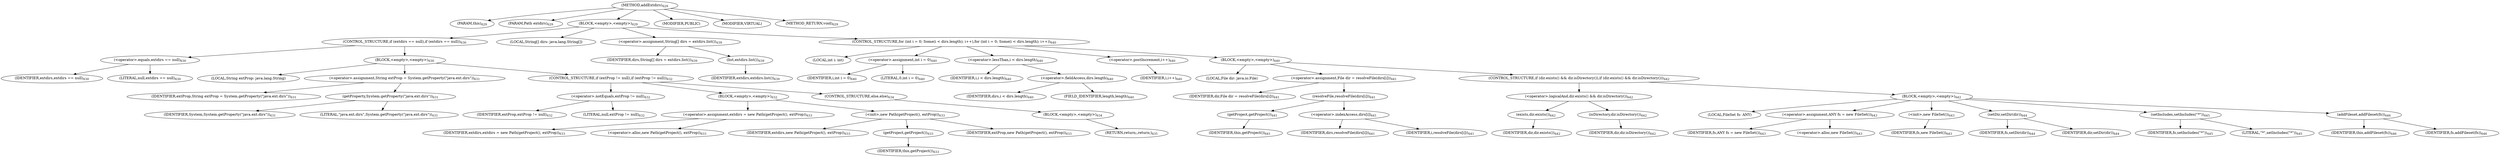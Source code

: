 digraph "addExtdirs" {  
"1511" [label = <(METHOD,addExtdirs)<SUB>629</SUB>> ]
"129" [label = <(PARAM,this)<SUB>629</SUB>> ]
"131" [label = <(PARAM,Path extdirs)<SUB>629</SUB>> ]
"1512" [label = <(BLOCK,&lt;empty&gt;,&lt;empty&gt;)<SUB>629</SUB>> ]
"1513" [label = <(CONTROL_STRUCTURE,if (extdirs == null),if (extdirs == null))<SUB>630</SUB>> ]
"1514" [label = <(&lt;operator&gt;.equals,extdirs == null)<SUB>630</SUB>> ]
"1515" [label = <(IDENTIFIER,extdirs,extdirs == null)<SUB>630</SUB>> ]
"1516" [label = <(LITERAL,null,extdirs == null)<SUB>630</SUB>> ]
"1517" [label = <(BLOCK,&lt;empty&gt;,&lt;empty&gt;)<SUB>630</SUB>> ]
"1518" [label = <(LOCAL,String extProp: java.lang.String)> ]
"1519" [label = <(&lt;operator&gt;.assignment,String extProp = System.getProperty(&quot;java.ext.dirs&quot;))<SUB>631</SUB>> ]
"1520" [label = <(IDENTIFIER,extProp,String extProp = System.getProperty(&quot;java.ext.dirs&quot;))<SUB>631</SUB>> ]
"1521" [label = <(getProperty,System.getProperty(&quot;java.ext.dirs&quot;))<SUB>631</SUB>> ]
"1522" [label = <(IDENTIFIER,System,System.getProperty(&quot;java.ext.dirs&quot;))<SUB>631</SUB>> ]
"1523" [label = <(LITERAL,&quot;java.ext.dirs&quot;,System.getProperty(&quot;java.ext.dirs&quot;))<SUB>631</SUB>> ]
"1524" [label = <(CONTROL_STRUCTURE,if (extProp != null),if (extProp != null))<SUB>632</SUB>> ]
"1525" [label = <(&lt;operator&gt;.notEquals,extProp != null)<SUB>632</SUB>> ]
"1526" [label = <(IDENTIFIER,extProp,extProp != null)<SUB>632</SUB>> ]
"1527" [label = <(LITERAL,null,extProp != null)<SUB>632</SUB>> ]
"1528" [label = <(BLOCK,&lt;empty&gt;,&lt;empty&gt;)<SUB>632</SUB>> ]
"1529" [label = <(&lt;operator&gt;.assignment,extdirs = new Path(getProject(), extProp))<SUB>633</SUB>> ]
"1530" [label = <(IDENTIFIER,extdirs,extdirs = new Path(getProject(), extProp))<SUB>633</SUB>> ]
"1531" [label = <(&lt;operator&gt;.alloc,new Path(getProject(), extProp))<SUB>633</SUB>> ]
"1532" [label = <(&lt;init&gt;,new Path(getProject(), extProp))<SUB>633</SUB>> ]
"130" [label = <(IDENTIFIER,extdirs,new Path(getProject(), extProp))<SUB>633</SUB>> ]
"1533" [label = <(getProject,getProject())<SUB>633</SUB>> ]
"128" [label = <(IDENTIFIER,this,getProject())<SUB>633</SUB>> ]
"1534" [label = <(IDENTIFIER,extProp,new Path(getProject(), extProp))<SUB>633</SUB>> ]
"1535" [label = <(CONTROL_STRUCTURE,else,else)<SUB>634</SUB>> ]
"1536" [label = <(BLOCK,&lt;empty&gt;,&lt;empty&gt;)<SUB>634</SUB>> ]
"1537" [label = <(RETURN,return;,return;)<SUB>635</SUB>> ]
"1538" [label = <(LOCAL,String[] dirs: java.lang.String[])> ]
"1539" [label = <(&lt;operator&gt;.assignment,String[] dirs = extdirs.list())<SUB>639</SUB>> ]
"1540" [label = <(IDENTIFIER,dirs,String[] dirs = extdirs.list())<SUB>639</SUB>> ]
"1541" [label = <(list,extdirs.list())<SUB>639</SUB>> ]
"1542" [label = <(IDENTIFIER,extdirs,extdirs.list())<SUB>639</SUB>> ]
"1543" [label = <(CONTROL_STRUCTURE,for (int i = 0; Some(i &lt; dirs.length); i++),for (int i = 0; Some(i &lt; dirs.length); i++))<SUB>640</SUB>> ]
"1544" [label = <(LOCAL,int i: int)> ]
"1545" [label = <(&lt;operator&gt;.assignment,int i = 0)<SUB>640</SUB>> ]
"1546" [label = <(IDENTIFIER,i,int i = 0)<SUB>640</SUB>> ]
"1547" [label = <(LITERAL,0,int i = 0)<SUB>640</SUB>> ]
"1548" [label = <(&lt;operator&gt;.lessThan,i &lt; dirs.length)<SUB>640</SUB>> ]
"1549" [label = <(IDENTIFIER,i,i &lt; dirs.length)<SUB>640</SUB>> ]
"1550" [label = <(&lt;operator&gt;.fieldAccess,dirs.length)<SUB>640</SUB>> ]
"1551" [label = <(IDENTIFIER,dirs,i &lt; dirs.length)<SUB>640</SUB>> ]
"1552" [label = <(FIELD_IDENTIFIER,length,length)<SUB>640</SUB>> ]
"1553" [label = <(&lt;operator&gt;.postIncrement,i++)<SUB>640</SUB>> ]
"1554" [label = <(IDENTIFIER,i,i++)<SUB>640</SUB>> ]
"1555" [label = <(BLOCK,&lt;empty&gt;,&lt;empty&gt;)<SUB>640</SUB>> ]
"1556" [label = <(LOCAL,File dir: java.io.File)> ]
"1557" [label = <(&lt;operator&gt;.assignment,File dir = resolveFile(dirs[i]))<SUB>641</SUB>> ]
"1558" [label = <(IDENTIFIER,dir,File dir = resolveFile(dirs[i]))<SUB>641</SUB>> ]
"1559" [label = <(resolveFile,resolveFile(dirs[i]))<SUB>641</SUB>> ]
"1560" [label = <(getProject,getProject())<SUB>641</SUB>> ]
"132" [label = <(IDENTIFIER,this,getProject())<SUB>641</SUB>> ]
"1561" [label = <(&lt;operator&gt;.indexAccess,dirs[i])<SUB>641</SUB>> ]
"1562" [label = <(IDENTIFIER,dirs,resolveFile(dirs[i]))<SUB>641</SUB>> ]
"1563" [label = <(IDENTIFIER,i,resolveFile(dirs[i]))<SUB>641</SUB>> ]
"1564" [label = <(CONTROL_STRUCTURE,if (dir.exists() &amp;&amp; dir.isDirectory()),if (dir.exists() &amp;&amp; dir.isDirectory()))<SUB>642</SUB>> ]
"1565" [label = <(&lt;operator&gt;.logicalAnd,dir.exists() &amp;&amp; dir.isDirectory())<SUB>642</SUB>> ]
"1566" [label = <(exists,dir.exists())<SUB>642</SUB>> ]
"1567" [label = <(IDENTIFIER,dir,dir.exists())<SUB>642</SUB>> ]
"1568" [label = <(isDirectory,dir.isDirectory())<SUB>642</SUB>> ]
"1569" [label = <(IDENTIFIER,dir,dir.isDirectory())<SUB>642</SUB>> ]
"1570" [label = <(BLOCK,&lt;empty&gt;,&lt;empty&gt;)<SUB>642</SUB>> ]
"134" [label = <(LOCAL,FileSet fs: ANY)> ]
"1571" [label = <(&lt;operator&gt;.assignment,ANY fs = new FileSet())<SUB>643</SUB>> ]
"1572" [label = <(IDENTIFIER,fs,ANY fs = new FileSet())<SUB>643</SUB>> ]
"1573" [label = <(&lt;operator&gt;.alloc,new FileSet())<SUB>643</SUB>> ]
"1574" [label = <(&lt;init&gt;,new FileSet())<SUB>643</SUB>> ]
"133" [label = <(IDENTIFIER,fs,new FileSet())<SUB>643</SUB>> ]
"1575" [label = <(setDir,setDir(dir))<SUB>644</SUB>> ]
"1576" [label = <(IDENTIFIER,fs,setDir(dir))<SUB>644</SUB>> ]
"1577" [label = <(IDENTIFIER,dir,setDir(dir))<SUB>644</SUB>> ]
"1578" [label = <(setIncludes,setIncludes(&quot;*&quot;))<SUB>645</SUB>> ]
"1579" [label = <(IDENTIFIER,fs,setIncludes(&quot;*&quot;))<SUB>645</SUB>> ]
"1580" [label = <(LITERAL,&quot;*&quot;,setIncludes(&quot;*&quot;))<SUB>645</SUB>> ]
"1581" [label = <(addFileset,addFileset(fs))<SUB>646</SUB>> ]
"135" [label = <(IDENTIFIER,this,addFileset(fs))<SUB>646</SUB>> ]
"1582" [label = <(IDENTIFIER,fs,addFileset(fs))<SUB>646</SUB>> ]
"1583" [label = <(MODIFIER,PUBLIC)> ]
"1584" [label = <(MODIFIER,VIRTUAL)> ]
"1585" [label = <(METHOD_RETURN,void)<SUB>629</SUB>> ]
  "1511" -> "129" 
  "1511" -> "131" 
  "1511" -> "1512" 
  "1511" -> "1583" 
  "1511" -> "1584" 
  "1511" -> "1585" 
  "1512" -> "1513" 
  "1512" -> "1538" 
  "1512" -> "1539" 
  "1512" -> "1543" 
  "1513" -> "1514" 
  "1513" -> "1517" 
  "1514" -> "1515" 
  "1514" -> "1516" 
  "1517" -> "1518" 
  "1517" -> "1519" 
  "1517" -> "1524" 
  "1519" -> "1520" 
  "1519" -> "1521" 
  "1521" -> "1522" 
  "1521" -> "1523" 
  "1524" -> "1525" 
  "1524" -> "1528" 
  "1524" -> "1535" 
  "1525" -> "1526" 
  "1525" -> "1527" 
  "1528" -> "1529" 
  "1528" -> "1532" 
  "1529" -> "1530" 
  "1529" -> "1531" 
  "1532" -> "130" 
  "1532" -> "1533" 
  "1532" -> "1534" 
  "1533" -> "128" 
  "1535" -> "1536" 
  "1536" -> "1537" 
  "1539" -> "1540" 
  "1539" -> "1541" 
  "1541" -> "1542" 
  "1543" -> "1544" 
  "1543" -> "1545" 
  "1543" -> "1548" 
  "1543" -> "1553" 
  "1543" -> "1555" 
  "1545" -> "1546" 
  "1545" -> "1547" 
  "1548" -> "1549" 
  "1548" -> "1550" 
  "1550" -> "1551" 
  "1550" -> "1552" 
  "1553" -> "1554" 
  "1555" -> "1556" 
  "1555" -> "1557" 
  "1555" -> "1564" 
  "1557" -> "1558" 
  "1557" -> "1559" 
  "1559" -> "1560" 
  "1559" -> "1561" 
  "1560" -> "132" 
  "1561" -> "1562" 
  "1561" -> "1563" 
  "1564" -> "1565" 
  "1564" -> "1570" 
  "1565" -> "1566" 
  "1565" -> "1568" 
  "1566" -> "1567" 
  "1568" -> "1569" 
  "1570" -> "134" 
  "1570" -> "1571" 
  "1570" -> "1574" 
  "1570" -> "1575" 
  "1570" -> "1578" 
  "1570" -> "1581" 
  "1571" -> "1572" 
  "1571" -> "1573" 
  "1574" -> "133" 
  "1575" -> "1576" 
  "1575" -> "1577" 
  "1578" -> "1579" 
  "1578" -> "1580" 
  "1581" -> "135" 
  "1581" -> "1582" 
}
